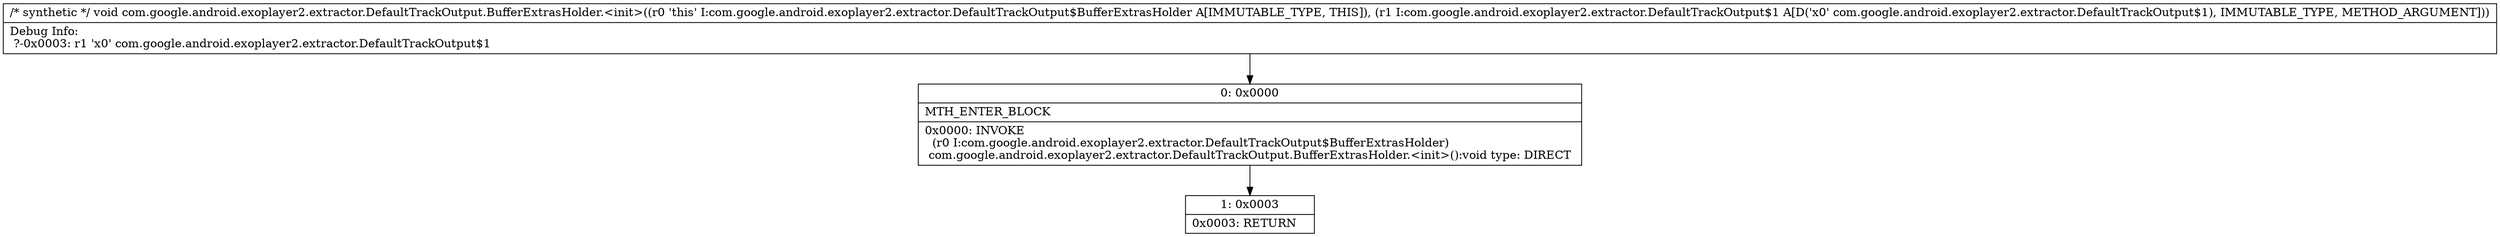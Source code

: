 digraph "CFG forcom.google.android.exoplayer2.extractor.DefaultTrackOutput.BufferExtrasHolder.\<init\>(Lcom\/google\/android\/exoplayer2\/extractor\/DefaultTrackOutput$1;)V" {
Node_0 [shape=record,label="{0\:\ 0x0000|MTH_ENTER_BLOCK\l|0x0000: INVOKE  \l  (r0 I:com.google.android.exoplayer2.extractor.DefaultTrackOutput$BufferExtrasHolder)\l com.google.android.exoplayer2.extractor.DefaultTrackOutput.BufferExtrasHolder.\<init\>():void type: DIRECT \l}"];
Node_1 [shape=record,label="{1\:\ 0x0003|0x0003: RETURN   \l}"];
MethodNode[shape=record,label="{\/* synthetic *\/ void com.google.android.exoplayer2.extractor.DefaultTrackOutput.BufferExtrasHolder.\<init\>((r0 'this' I:com.google.android.exoplayer2.extractor.DefaultTrackOutput$BufferExtrasHolder A[IMMUTABLE_TYPE, THIS]), (r1 I:com.google.android.exoplayer2.extractor.DefaultTrackOutput$1 A[D('x0' com.google.android.exoplayer2.extractor.DefaultTrackOutput$1), IMMUTABLE_TYPE, METHOD_ARGUMENT]))  | Debug Info:\l  ?\-0x0003: r1 'x0' com.google.android.exoplayer2.extractor.DefaultTrackOutput$1\l}"];
MethodNode -> Node_0;
Node_0 -> Node_1;
}

